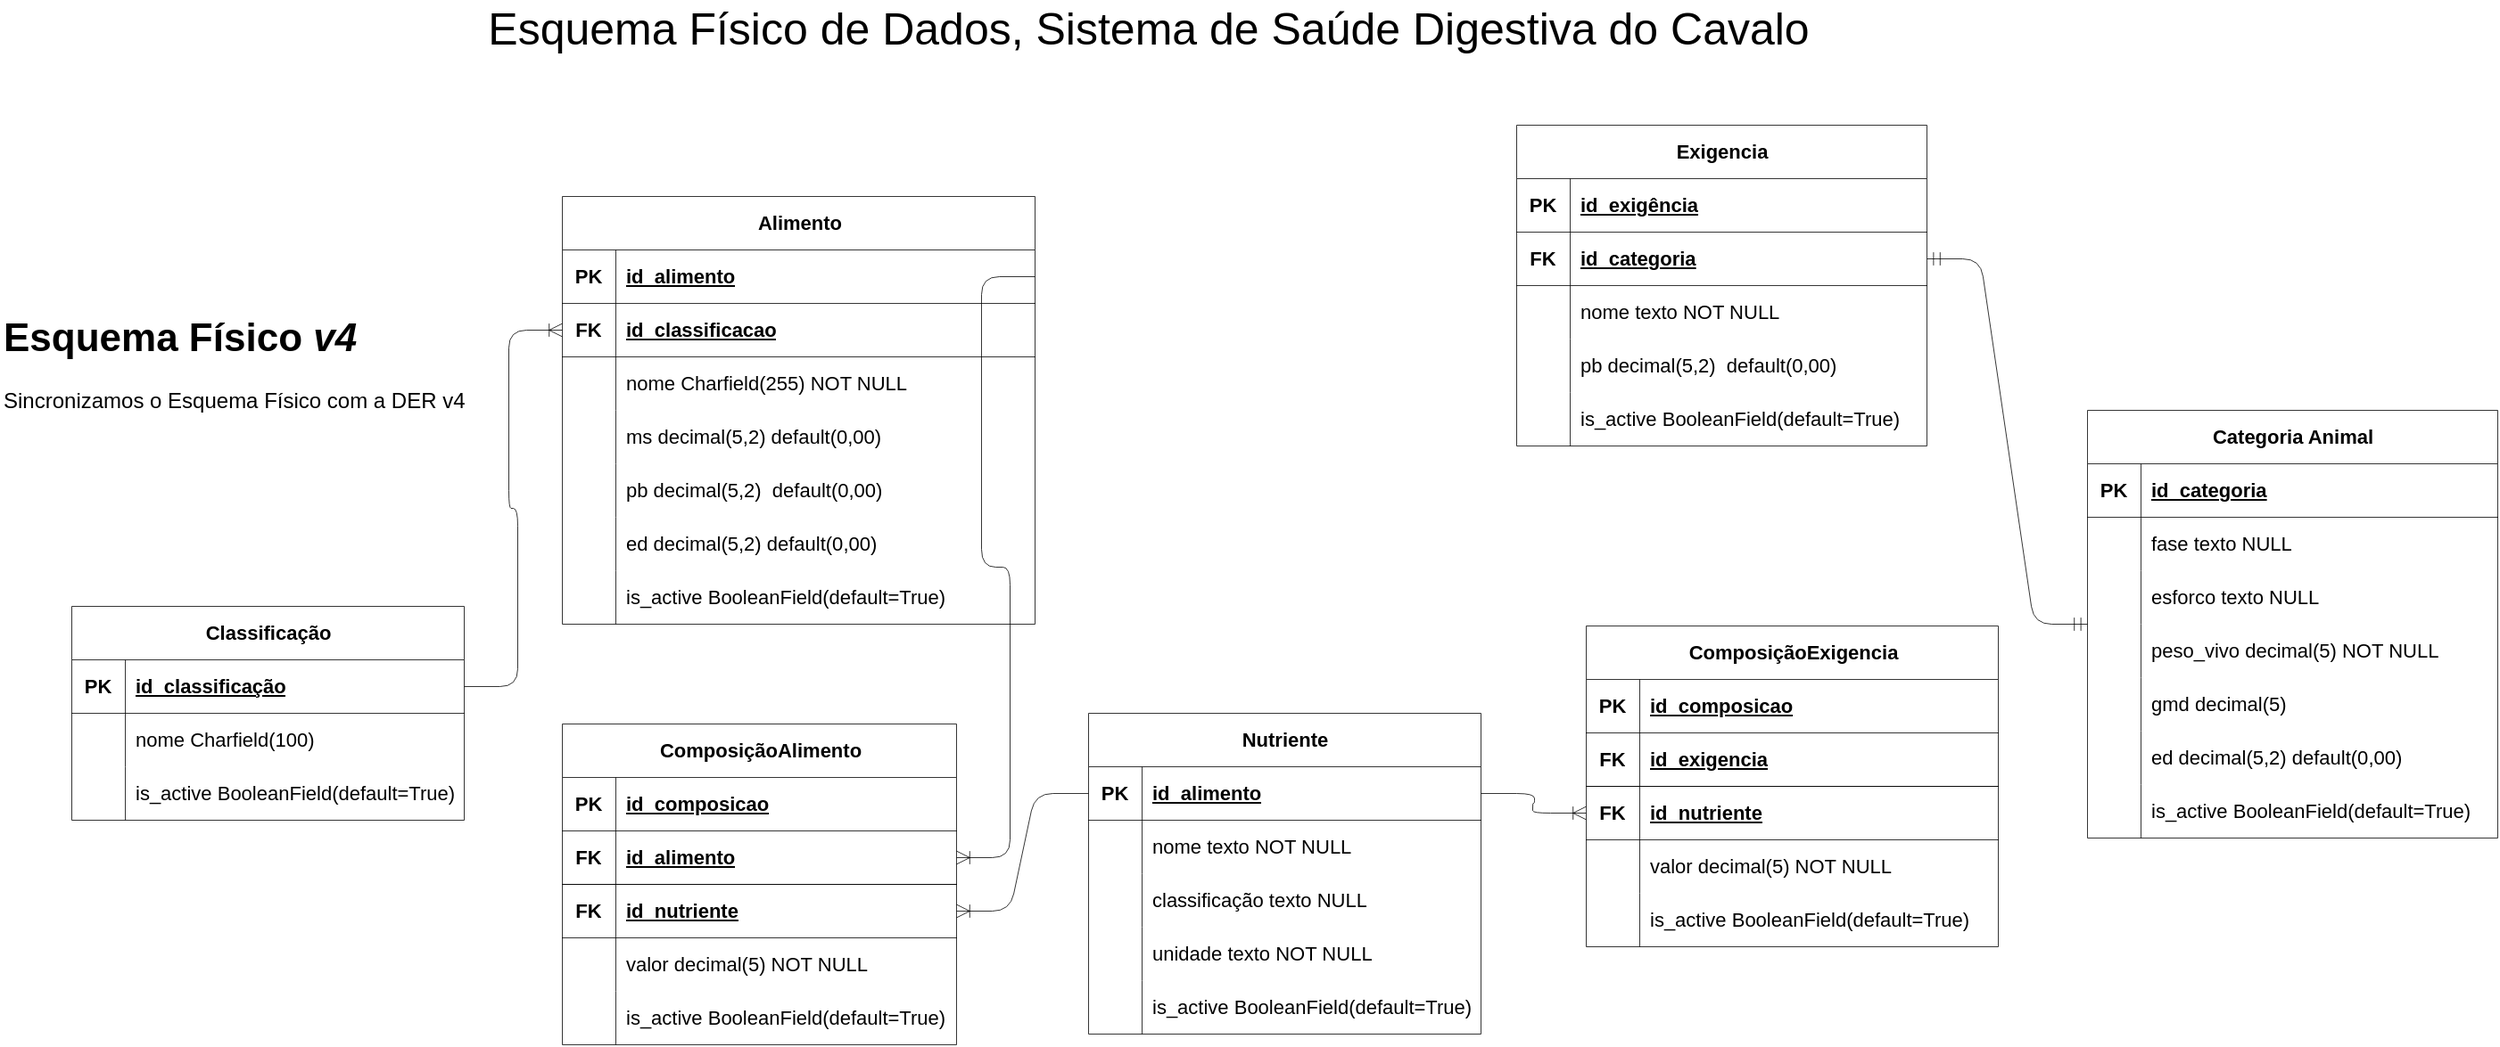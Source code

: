 <mxfile version="27.0.9">
  <diagram name="Página-1" id="KPvdHJg00RffXIqC1usl">
    <mxGraphModel dx="2305" dy="1111" grid="1" gridSize="10" guides="1" tooltips="1" connect="1" arrows="1" fold="1" page="1" pageScale="1" pageWidth="1600" pageHeight="900" math="0" shadow="0">
      <root>
        <mxCell id="0" />
        <mxCell id="1" parent="0" />
        <mxCell id="Vqt-NLhZ320p8eclBIPL-1" value="&lt;font style=&quot;font-size: 25px;&quot;&gt;Esquema Físico de Dados, Sistema de Saúde Digestiva do Cavalo&lt;/font&gt;" style="text;html=1;align=center;verticalAlign=middle;whiteSpace=wrap;rounded=0;fontFamily=Helvetica;fontSize=11;fontColor=default;labelBackgroundColor=default;" vertex="1" parent="1">
          <mxGeometry x="290" y="70" width="888" height="30" as="geometry" />
        </mxCell>
        <mxCell id="Vqt-NLhZ320p8eclBIPL-2" value="Classificação" style="shape=table;startSize=30;container=1;collapsible=1;childLayout=tableLayout;fixedRows=1;rowLines=0;fontStyle=1;align=center;resizeLast=1;html=1;strokeColor=default;strokeWidth=0.394;verticalAlign=middle;spacing=0.394;fontFamily=Helvetica;fontSize=11;fontColor=default;labelBackgroundColor=default;fillColor=default;" vertex="1" parent="1">
          <mxGeometry x="130" y="410" width="220" height="120" as="geometry" />
        </mxCell>
        <mxCell id="Vqt-NLhZ320p8eclBIPL-3" value="" style="shape=tableRow;horizontal=0;startSize=0;swimlaneHead=0;swimlaneBody=0;fillColor=none;collapsible=0;dropTarget=0;points=[[0,0.5],[1,0.5]];portConstraint=eastwest;top=0;left=0;right=0;bottom=1;strokeColor=default;strokeWidth=0.394;align=center;verticalAlign=middle;spacing=0.394;fontFamily=Helvetica;fontSize=11;fontColor=default;labelBackgroundColor=default;" vertex="1" parent="Vqt-NLhZ320p8eclBIPL-2">
          <mxGeometry y="30" width="220" height="30" as="geometry" />
        </mxCell>
        <mxCell id="Vqt-NLhZ320p8eclBIPL-4" value="PK" style="shape=partialRectangle;connectable=0;fillColor=none;top=0;left=0;bottom=0;right=0;fontStyle=1;overflow=hidden;whiteSpace=wrap;html=1;strokeColor=default;strokeWidth=0.394;align=center;verticalAlign=middle;spacing=0.394;fontFamily=Helvetica;fontSize=11;fontColor=default;labelBackgroundColor=default;" vertex="1" parent="Vqt-NLhZ320p8eclBIPL-3">
          <mxGeometry width="30" height="30" as="geometry">
            <mxRectangle width="30" height="30" as="alternateBounds" />
          </mxGeometry>
        </mxCell>
        <mxCell id="Vqt-NLhZ320p8eclBIPL-5" value="id_classificação" style="shape=partialRectangle;connectable=0;fillColor=none;top=0;left=0;bottom=0;right=0;align=left;spacingLeft=6;fontStyle=5;overflow=hidden;whiteSpace=wrap;html=1;strokeColor=default;strokeWidth=0.394;verticalAlign=middle;spacing=0.394;fontFamily=Helvetica;fontSize=11;fontColor=default;labelBackgroundColor=default;" vertex="1" parent="Vqt-NLhZ320p8eclBIPL-3">
          <mxGeometry x="30" width="190" height="30" as="geometry">
            <mxRectangle width="190" height="30" as="alternateBounds" />
          </mxGeometry>
        </mxCell>
        <mxCell id="Vqt-NLhZ320p8eclBIPL-6" value="" style="shape=tableRow;horizontal=0;startSize=0;swimlaneHead=0;swimlaneBody=0;fillColor=none;collapsible=0;dropTarget=0;points=[[0,0.5],[1,0.5]];portConstraint=eastwest;top=0;left=0;right=0;bottom=0;strokeColor=default;strokeWidth=0.394;align=center;verticalAlign=middle;spacing=0.394;fontFamily=Helvetica;fontSize=11;fontColor=default;labelBackgroundColor=default;" vertex="1" parent="Vqt-NLhZ320p8eclBIPL-2">
          <mxGeometry y="60" width="220" height="30" as="geometry" />
        </mxCell>
        <mxCell id="Vqt-NLhZ320p8eclBIPL-7" value="" style="shape=partialRectangle;connectable=0;fillColor=none;top=0;left=0;bottom=0;right=0;editable=1;overflow=hidden;whiteSpace=wrap;html=1;strokeColor=default;strokeWidth=0.394;align=center;verticalAlign=middle;spacing=0.394;fontFamily=Helvetica;fontSize=11;fontColor=default;labelBackgroundColor=default;" vertex="1" parent="Vqt-NLhZ320p8eclBIPL-6">
          <mxGeometry width="30" height="30" as="geometry">
            <mxRectangle width="30" height="30" as="alternateBounds" />
          </mxGeometry>
        </mxCell>
        <mxCell id="Vqt-NLhZ320p8eclBIPL-8" value="nome Charfield(100)" style="shape=partialRectangle;connectable=0;fillColor=none;top=0;left=0;bottom=0;right=0;align=left;spacingLeft=6;overflow=hidden;whiteSpace=wrap;html=1;strokeColor=default;strokeWidth=0.394;verticalAlign=middle;spacing=0.394;fontFamily=Helvetica;fontSize=11;fontColor=default;labelBackgroundColor=default;" vertex="1" parent="Vqt-NLhZ320p8eclBIPL-6">
          <mxGeometry x="30" width="190" height="30" as="geometry">
            <mxRectangle width="190" height="30" as="alternateBounds" />
          </mxGeometry>
        </mxCell>
        <mxCell id="Vqt-NLhZ320p8eclBIPL-9" value="" style="shape=tableRow;horizontal=0;startSize=0;swimlaneHead=0;swimlaneBody=0;fillColor=none;collapsible=0;dropTarget=0;points=[[0,0.5],[1,0.5]];portConstraint=eastwest;top=0;left=0;right=0;bottom=0;strokeColor=default;strokeWidth=0.394;align=center;verticalAlign=middle;spacing=0.394;fontFamily=Helvetica;fontSize=11;fontColor=default;labelBackgroundColor=default;" vertex="1" parent="Vqt-NLhZ320p8eclBIPL-2">
          <mxGeometry y="90" width="220" height="30" as="geometry" />
        </mxCell>
        <mxCell id="Vqt-NLhZ320p8eclBIPL-10" value="" style="shape=partialRectangle;connectable=0;fillColor=none;top=0;left=0;bottom=0;right=0;editable=1;overflow=hidden;whiteSpace=wrap;html=1;strokeColor=default;strokeWidth=0.394;align=center;verticalAlign=middle;spacing=0.394;fontFamily=Helvetica;fontSize=11;fontColor=default;labelBackgroundColor=default;" vertex="1" parent="Vqt-NLhZ320p8eclBIPL-9">
          <mxGeometry width="30" height="30" as="geometry">
            <mxRectangle width="30" height="30" as="alternateBounds" />
          </mxGeometry>
        </mxCell>
        <mxCell id="Vqt-NLhZ320p8eclBIPL-11" value="is_active BooleanField(default=True)" style="shape=partialRectangle;connectable=0;fillColor=none;top=0;left=0;bottom=0;right=0;align=left;spacingLeft=6;overflow=hidden;whiteSpace=wrap;html=1;strokeColor=default;strokeWidth=0.394;verticalAlign=middle;spacing=0.394;fontFamily=Helvetica;fontSize=11;fontColor=default;labelBackgroundColor=default;" vertex="1" parent="Vqt-NLhZ320p8eclBIPL-9">
          <mxGeometry x="30" width="190" height="30" as="geometry">
            <mxRectangle width="190" height="30" as="alternateBounds" />
          </mxGeometry>
        </mxCell>
        <mxCell id="Vqt-NLhZ320p8eclBIPL-12" style="edgeStyle=entityRelationEdgeStyle;shape=connector;curved=0;rounded=1;orthogonalLoop=1;jettySize=auto;html=1;shadow=0;strokeColor=default;strokeWidth=0.394;align=center;verticalAlign=middle;fontFamily=Helvetica;fontSize=12;fontColor=default;labelBackgroundColor=default;endArrow=ERmandOne;flowAnimation=0;startFill=0;startArrow=ERmandOne;endFill=0;" edge="1" parent="1" source="Vqt-NLhZ320p8eclBIPL-13" target="Vqt-NLhZ320p8eclBIPL-55">
          <mxGeometry relative="1" as="geometry" />
        </mxCell>
        <mxCell id="Vqt-NLhZ320p8eclBIPL-13" value="Categoria Animal" style="shape=table;startSize=30;container=1;collapsible=1;childLayout=tableLayout;fixedRows=1;rowLines=0;fontStyle=1;align=center;resizeLast=1;html=1;strokeColor=default;strokeWidth=0.394;verticalAlign=middle;spacing=0.394;fontFamily=Helvetica;fontSize=11;fontColor=default;labelBackgroundColor=default;fillColor=default;" vertex="1" parent="1">
          <mxGeometry x="1260" y="300" width="230" height="240" as="geometry" />
        </mxCell>
        <mxCell id="Vqt-NLhZ320p8eclBIPL-14" value="" style="shape=tableRow;horizontal=0;startSize=0;swimlaneHead=0;swimlaneBody=0;fillColor=none;collapsible=0;dropTarget=0;points=[[0,0.5],[1,0.5]];portConstraint=eastwest;top=0;left=0;right=0;bottom=1;strokeColor=default;strokeWidth=0.394;align=center;verticalAlign=middle;spacing=0.394;fontFamily=Helvetica;fontSize=11;fontColor=default;labelBackgroundColor=default;" vertex="1" parent="Vqt-NLhZ320p8eclBIPL-13">
          <mxGeometry y="30" width="230" height="30" as="geometry" />
        </mxCell>
        <mxCell id="Vqt-NLhZ320p8eclBIPL-15" value="PK" style="shape=partialRectangle;connectable=0;fillColor=none;top=0;left=0;bottom=0;right=0;fontStyle=1;overflow=hidden;whiteSpace=wrap;html=1;strokeColor=default;strokeWidth=0.394;align=center;verticalAlign=middle;spacing=0.394;fontFamily=Helvetica;fontSize=11;fontColor=default;labelBackgroundColor=default;" vertex="1" parent="Vqt-NLhZ320p8eclBIPL-14">
          <mxGeometry width="30" height="30" as="geometry">
            <mxRectangle width="30" height="30" as="alternateBounds" />
          </mxGeometry>
        </mxCell>
        <mxCell id="Vqt-NLhZ320p8eclBIPL-16" value="id_categoria" style="shape=partialRectangle;connectable=0;fillColor=none;top=0;left=0;bottom=0;right=0;align=left;spacingLeft=6;fontStyle=5;overflow=hidden;whiteSpace=wrap;html=1;strokeColor=default;strokeWidth=0.394;verticalAlign=middle;spacing=0.394;fontFamily=Helvetica;fontSize=11;fontColor=default;labelBackgroundColor=default;" vertex="1" parent="Vqt-NLhZ320p8eclBIPL-14">
          <mxGeometry x="30" width="200" height="30" as="geometry">
            <mxRectangle width="200" height="30" as="alternateBounds" />
          </mxGeometry>
        </mxCell>
        <mxCell id="Vqt-NLhZ320p8eclBIPL-17" value="" style="shape=tableRow;horizontal=0;startSize=0;swimlaneHead=0;swimlaneBody=0;fillColor=none;collapsible=0;dropTarget=0;points=[[0,0.5],[1,0.5]];portConstraint=eastwest;top=0;left=0;right=0;bottom=0;strokeColor=default;strokeWidth=0.394;align=center;verticalAlign=middle;spacing=0.394;fontFamily=Helvetica;fontSize=11;fontColor=default;labelBackgroundColor=default;" vertex="1" parent="Vqt-NLhZ320p8eclBIPL-13">
          <mxGeometry y="60" width="230" height="30" as="geometry" />
        </mxCell>
        <mxCell id="Vqt-NLhZ320p8eclBIPL-18" value="" style="shape=partialRectangle;connectable=0;fillColor=none;top=0;left=0;bottom=0;right=0;editable=1;overflow=hidden;whiteSpace=wrap;html=1;strokeColor=default;strokeWidth=0.394;align=center;verticalAlign=middle;spacing=0.394;fontFamily=Helvetica;fontSize=11;fontColor=default;labelBackgroundColor=default;" vertex="1" parent="Vqt-NLhZ320p8eclBIPL-17">
          <mxGeometry width="30" height="30" as="geometry">
            <mxRectangle width="30" height="30" as="alternateBounds" />
          </mxGeometry>
        </mxCell>
        <mxCell id="Vqt-NLhZ320p8eclBIPL-19" value="fase texto NULL" style="shape=partialRectangle;connectable=0;fillColor=none;top=0;left=0;bottom=0;right=0;align=left;spacingLeft=6;overflow=hidden;whiteSpace=wrap;html=1;strokeColor=default;strokeWidth=0.394;verticalAlign=middle;spacing=0.394;fontFamily=Helvetica;fontSize=11;fontColor=default;labelBackgroundColor=default;" vertex="1" parent="Vqt-NLhZ320p8eclBIPL-17">
          <mxGeometry x="30" width="200" height="30" as="geometry">
            <mxRectangle width="200" height="30" as="alternateBounds" />
          </mxGeometry>
        </mxCell>
        <mxCell id="Vqt-NLhZ320p8eclBIPL-20" value="" style="shape=tableRow;horizontal=0;startSize=0;swimlaneHead=0;swimlaneBody=0;fillColor=none;collapsible=0;dropTarget=0;points=[[0,0.5],[1,0.5]];portConstraint=eastwest;top=0;left=0;right=0;bottom=0;strokeColor=default;strokeWidth=0.394;align=center;verticalAlign=middle;spacing=0.394;fontFamily=Helvetica;fontSize=11;fontColor=default;labelBackgroundColor=default;" vertex="1" parent="Vqt-NLhZ320p8eclBIPL-13">
          <mxGeometry y="90" width="230" height="30" as="geometry" />
        </mxCell>
        <mxCell id="Vqt-NLhZ320p8eclBIPL-21" value="" style="shape=partialRectangle;connectable=0;fillColor=none;top=0;left=0;bottom=0;right=0;editable=1;overflow=hidden;whiteSpace=wrap;html=1;strokeColor=default;strokeWidth=0.394;align=center;verticalAlign=middle;spacing=0.394;fontFamily=Helvetica;fontSize=11;fontColor=default;labelBackgroundColor=default;" vertex="1" parent="Vqt-NLhZ320p8eclBIPL-20">
          <mxGeometry width="30" height="30" as="geometry">
            <mxRectangle width="30" height="30" as="alternateBounds" />
          </mxGeometry>
        </mxCell>
        <mxCell id="Vqt-NLhZ320p8eclBIPL-22" value="esforco texto NULL&lt;span style=&quot;white-space: pre;&quot;&gt;&#x9;&lt;/span&gt;" style="shape=partialRectangle;connectable=0;fillColor=none;top=0;left=0;bottom=0;right=0;align=left;spacingLeft=6;overflow=hidden;whiteSpace=wrap;html=1;strokeColor=default;strokeWidth=0.394;verticalAlign=middle;spacing=0.394;fontFamily=Helvetica;fontSize=11;fontColor=default;labelBackgroundColor=default;" vertex="1" parent="Vqt-NLhZ320p8eclBIPL-20">
          <mxGeometry x="30" width="200" height="30" as="geometry">
            <mxRectangle width="200" height="30" as="alternateBounds" />
          </mxGeometry>
        </mxCell>
        <mxCell id="Vqt-NLhZ320p8eclBIPL-23" value="" style="shape=tableRow;horizontal=0;startSize=0;swimlaneHead=0;swimlaneBody=0;fillColor=none;collapsible=0;dropTarget=0;points=[[0,0.5],[1,0.5]];portConstraint=eastwest;top=0;left=0;right=0;bottom=0;strokeColor=default;strokeWidth=0.394;align=center;verticalAlign=middle;spacing=0.394;fontFamily=Helvetica;fontSize=11;fontColor=default;labelBackgroundColor=default;" vertex="1" parent="Vqt-NLhZ320p8eclBIPL-13">
          <mxGeometry y="120" width="230" height="30" as="geometry" />
        </mxCell>
        <mxCell id="Vqt-NLhZ320p8eclBIPL-24" value="" style="shape=partialRectangle;connectable=0;fillColor=none;top=0;left=0;bottom=0;right=0;editable=1;overflow=hidden;whiteSpace=wrap;html=1;strokeColor=default;strokeWidth=0.394;align=center;verticalAlign=middle;spacing=0.394;fontFamily=Helvetica;fontSize=11;fontColor=default;labelBackgroundColor=default;" vertex="1" parent="Vqt-NLhZ320p8eclBIPL-23">
          <mxGeometry width="30" height="30" as="geometry">
            <mxRectangle width="30" height="30" as="alternateBounds" />
          </mxGeometry>
        </mxCell>
        <mxCell id="Vqt-NLhZ320p8eclBIPL-25" value="peso_vivo decimal(5) NOT NULL" style="shape=partialRectangle;connectable=0;fillColor=none;top=0;left=0;bottom=0;right=0;align=left;spacingLeft=6;overflow=hidden;whiteSpace=wrap;html=1;strokeColor=default;strokeWidth=0.394;verticalAlign=middle;spacing=0.394;fontFamily=Helvetica;fontSize=11;fontColor=default;labelBackgroundColor=default;" vertex="1" parent="Vqt-NLhZ320p8eclBIPL-23">
          <mxGeometry x="30" width="200" height="30" as="geometry">
            <mxRectangle width="200" height="30" as="alternateBounds" />
          </mxGeometry>
        </mxCell>
        <mxCell id="Vqt-NLhZ320p8eclBIPL-26" value="" style="shape=tableRow;horizontal=0;startSize=0;swimlaneHead=0;swimlaneBody=0;fillColor=none;collapsible=0;dropTarget=0;points=[[0,0.5],[1,0.5]];portConstraint=eastwest;top=0;left=0;right=0;bottom=0;strokeColor=default;strokeWidth=0.394;align=center;verticalAlign=middle;spacing=0.394;fontFamily=Helvetica;fontSize=11;fontColor=default;labelBackgroundColor=default;" vertex="1" parent="Vqt-NLhZ320p8eclBIPL-13">
          <mxGeometry y="150" width="230" height="30" as="geometry" />
        </mxCell>
        <mxCell id="Vqt-NLhZ320p8eclBIPL-27" value="" style="shape=partialRectangle;connectable=0;fillColor=none;top=0;left=0;bottom=0;right=0;editable=1;overflow=hidden;whiteSpace=wrap;html=1;strokeColor=default;strokeWidth=0.394;align=center;verticalAlign=middle;spacing=0.394;fontFamily=Helvetica;fontSize=11;fontColor=default;labelBackgroundColor=default;" vertex="1" parent="Vqt-NLhZ320p8eclBIPL-26">
          <mxGeometry width="30" height="30" as="geometry">
            <mxRectangle width="30" height="30" as="alternateBounds" />
          </mxGeometry>
        </mxCell>
        <mxCell id="Vqt-NLhZ320p8eclBIPL-28" value="gmd decimal(5)" style="shape=partialRectangle;connectable=0;fillColor=none;top=0;left=0;bottom=0;right=0;align=left;spacingLeft=6;overflow=hidden;whiteSpace=wrap;html=1;strokeColor=default;strokeWidth=0.394;verticalAlign=middle;spacing=0.394;fontFamily=Helvetica;fontSize=11;fontColor=default;labelBackgroundColor=default;" vertex="1" parent="Vqt-NLhZ320p8eclBIPL-26">
          <mxGeometry x="30" width="200" height="30" as="geometry">
            <mxRectangle width="200" height="30" as="alternateBounds" />
          </mxGeometry>
        </mxCell>
        <mxCell id="Vqt-NLhZ320p8eclBIPL-29" value="" style="shape=tableRow;horizontal=0;startSize=0;swimlaneHead=0;swimlaneBody=0;fillColor=none;collapsible=0;dropTarget=0;points=[[0,0.5],[1,0.5]];portConstraint=eastwest;top=0;left=0;right=0;bottom=0;strokeColor=default;strokeWidth=0.394;align=center;verticalAlign=middle;spacing=0.394;fontFamily=Helvetica;fontSize=11;fontColor=default;labelBackgroundColor=default;" vertex="1" parent="Vqt-NLhZ320p8eclBIPL-13">
          <mxGeometry y="180" width="230" height="30" as="geometry" />
        </mxCell>
        <mxCell id="Vqt-NLhZ320p8eclBIPL-30" value="" style="shape=partialRectangle;connectable=0;fillColor=none;top=0;left=0;bottom=0;right=0;editable=1;overflow=hidden;whiteSpace=wrap;html=1;strokeColor=default;strokeWidth=0.394;align=center;verticalAlign=middle;spacing=0.394;fontFamily=Helvetica;fontSize=11;fontColor=default;labelBackgroundColor=default;" vertex="1" parent="Vqt-NLhZ320p8eclBIPL-29">
          <mxGeometry width="30" height="30" as="geometry">
            <mxRectangle width="30" height="30" as="alternateBounds" />
          </mxGeometry>
        </mxCell>
        <mxCell id="Vqt-NLhZ320p8eclBIPL-31" value="ed decimal(5,2) default(0&lt;span style=&quot;color: light-dark(rgb(0, 0, 0), rgb(255, 255, 255));&quot;&gt;,00)&lt;/span&gt;" style="shape=partialRectangle;connectable=0;fillColor=none;top=0;left=0;bottom=0;right=0;align=left;spacingLeft=6;overflow=hidden;whiteSpace=wrap;html=1;strokeColor=default;strokeWidth=0.394;verticalAlign=middle;spacing=0.394;fontFamily=Helvetica;fontSize=11;fontColor=default;labelBackgroundColor=default;" vertex="1" parent="Vqt-NLhZ320p8eclBIPL-29">
          <mxGeometry x="30" width="200" height="30" as="geometry">
            <mxRectangle width="200" height="30" as="alternateBounds" />
          </mxGeometry>
        </mxCell>
        <mxCell id="Vqt-NLhZ320p8eclBIPL-32" value="" style="shape=tableRow;horizontal=0;startSize=0;swimlaneHead=0;swimlaneBody=0;fillColor=none;collapsible=0;dropTarget=0;points=[[0,0.5],[1,0.5]];portConstraint=eastwest;top=0;left=0;right=0;bottom=0;strokeColor=default;strokeWidth=0.394;align=center;verticalAlign=middle;spacing=0.394;fontFamily=Helvetica;fontSize=11;fontColor=default;labelBackgroundColor=default;" vertex="1" parent="Vqt-NLhZ320p8eclBIPL-13">
          <mxGeometry y="210" width="230" height="30" as="geometry" />
        </mxCell>
        <mxCell id="Vqt-NLhZ320p8eclBIPL-33" value="" style="shape=partialRectangle;connectable=0;fillColor=none;top=0;left=0;bottom=0;right=0;editable=1;overflow=hidden;whiteSpace=wrap;html=1;strokeColor=default;strokeWidth=0.394;align=center;verticalAlign=middle;spacing=0.394;fontFamily=Helvetica;fontSize=11;fontColor=default;labelBackgroundColor=default;" vertex="1" parent="Vqt-NLhZ320p8eclBIPL-32">
          <mxGeometry width="30" height="30" as="geometry">
            <mxRectangle width="30" height="30" as="alternateBounds" />
          </mxGeometry>
        </mxCell>
        <mxCell id="Vqt-NLhZ320p8eclBIPL-34" value="is_active BooleanField(default=True)" style="shape=partialRectangle;connectable=0;fillColor=none;top=0;left=0;bottom=0;right=0;align=left;spacingLeft=6;overflow=hidden;whiteSpace=wrap;html=1;strokeColor=default;strokeWidth=0.394;verticalAlign=middle;spacing=0.394;fontFamily=Helvetica;fontSize=11;fontColor=default;labelBackgroundColor=default;" vertex="1" parent="Vqt-NLhZ320p8eclBIPL-32">
          <mxGeometry x="30" width="200" height="30" as="geometry">
            <mxRectangle width="200" height="30" as="alternateBounds" />
          </mxGeometry>
        </mxCell>
        <mxCell id="Vqt-NLhZ320p8eclBIPL-35" value="ComposiçãoExigencia" style="shape=table;startSize=30;container=1;collapsible=1;childLayout=tableLayout;fixedRows=1;rowLines=0;fontStyle=1;align=center;resizeLast=1;html=1;strokeColor=default;strokeWidth=0.394;verticalAlign=middle;spacing=0.394;fontFamily=Helvetica;fontSize=11;fontColor=default;labelBackgroundColor=default;fillColor=default;" vertex="1" parent="1">
          <mxGeometry x="979" y="421" width="231" height="180" as="geometry" />
        </mxCell>
        <mxCell id="Vqt-NLhZ320p8eclBIPL-36" value="" style="shape=tableRow;horizontal=0;startSize=0;swimlaneHead=0;swimlaneBody=0;fillColor=none;collapsible=0;dropTarget=0;points=[[0,0.5],[1,0.5]];portConstraint=eastwest;top=0;left=0;right=0;bottom=1;strokeColor=default;strokeWidth=0.394;align=center;verticalAlign=middle;spacing=0.394;fontFamily=Helvetica;fontSize=11;fontColor=default;labelBackgroundColor=default;" vertex="1" parent="Vqt-NLhZ320p8eclBIPL-35">
          <mxGeometry y="30" width="231" height="30" as="geometry" />
        </mxCell>
        <mxCell id="Vqt-NLhZ320p8eclBIPL-37" value="&lt;b&gt;PK&lt;/b&gt;" style="shape=partialRectangle;connectable=0;fillColor=none;top=0;left=0;bottom=0;right=0;editable=1;overflow=hidden;whiteSpace=wrap;html=1;strokeColor=default;strokeWidth=0.394;align=center;verticalAlign=middle;spacing=0.394;fontFamily=Helvetica;fontSize=11;fontColor=default;labelBackgroundColor=default;" vertex="1" parent="Vqt-NLhZ320p8eclBIPL-36">
          <mxGeometry width="30" height="30" as="geometry">
            <mxRectangle width="30" height="30" as="alternateBounds" />
          </mxGeometry>
        </mxCell>
        <mxCell id="Vqt-NLhZ320p8eclBIPL-38" value="&lt;u&gt;&lt;b&gt;id_composicao&lt;/b&gt;&lt;/u&gt;" style="shape=partialRectangle;connectable=0;fillColor=none;top=0;left=0;bottom=0;right=0;align=left;spacingLeft=6;overflow=hidden;whiteSpace=wrap;html=1;strokeColor=default;strokeWidth=0.394;verticalAlign=middle;spacing=0.394;fontFamily=Helvetica;fontSize=11;fontColor=default;labelBackgroundColor=default;" vertex="1" parent="Vqt-NLhZ320p8eclBIPL-36">
          <mxGeometry x="30" width="201" height="30" as="geometry">
            <mxRectangle width="201" height="30" as="alternateBounds" />
          </mxGeometry>
        </mxCell>
        <mxCell id="Vqt-NLhZ320p8eclBIPL-39" value="" style="shape=tableRow;horizontal=0;startSize=0;swimlaneHead=0;swimlaneBody=0;fillColor=none;collapsible=0;dropTarget=0;points=[[0,0.5],[1,0.5]];portConstraint=eastwest;top=0;left=0;right=0;bottom=1;strokeColor=default;strokeWidth=0.394;align=center;verticalAlign=middle;spacing=0.394;fontFamily=Helvetica;fontSize=11;fontColor=default;labelBackgroundColor=default;" vertex="1" parent="Vqt-NLhZ320p8eclBIPL-35">
          <mxGeometry y="60" width="231" height="30" as="geometry" />
        </mxCell>
        <mxCell id="Vqt-NLhZ320p8eclBIPL-40" value="&lt;b&gt;FK&lt;/b&gt;" style="shape=partialRectangle;connectable=0;fillColor=none;top=0;left=0;bottom=0;right=0;editable=1;overflow=hidden;whiteSpace=wrap;html=1;strokeColor=default;strokeWidth=0.394;align=center;verticalAlign=middle;spacing=0.394;fontFamily=Helvetica;fontSize=11;fontColor=default;labelBackgroundColor=default;" vertex="1" parent="Vqt-NLhZ320p8eclBIPL-39">
          <mxGeometry width="30" height="30" as="geometry">
            <mxRectangle width="30" height="30" as="alternateBounds" />
          </mxGeometry>
        </mxCell>
        <mxCell id="Vqt-NLhZ320p8eclBIPL-41" value="&lt;u&gt;&lt;b&gt;id_exigencia&lt;/b&gt;&lt;/u&gt;" style="shape=partialRectangle;connectable=0;fillColor=none;top=0;left=0;bottom=0;right=0;align=left;spacingLeft=6;overflow=hidden;whiteSpace=wrap;html=1;strokeColor=default;strokeWidth=0.394;verticalAlign=middle;spacing=0.394;fontFamily=Helvetica;fontSize=11;fontColor=default;labelBackgroundColor=default;" vertex="1" parent="Vqt-NLhZ320p8eclBIPL-39">
          <mxGeometry x="30" width="201" height="30" as="geometry">
            <mxRectangle width="201" height="30" as="alternateBounds" />
          </mxGeometry>
        </mxCell>
        <mxCell id="Vqt-NLhZ320p8eclBIPL-42" value="" style="shape=tableRow;horizontal=0;startSize=0;swimlaneHead=0;swimlaneBody=0;fillColor=none;collapsible=0;dropTarget=0;points=[[0,0.5],[1,0.5]];portConstraint=eastwest;top=1;left=0;right=0;bottom=1;strokeColor=default;strokeWidth=0.394;align=center;verticalAlign=middle;spacing=0.394;fontFamily=Helvetica;fontSize=11;fontColor=default;labelBackgroundColor=default;" vertex="1" parent="Vqt-NLhZ320p8eclBIPL-35">
          <mxGeometry y="90" width="231" height="30" as="geometry" />
        </mxCell>
        <mxCell id="Vqt-NLhZ320p8eclBIPL-43" value="&lt;b&gt;FK&lt;/b&gt;" style="shape=partialRectangle;connectable=0;fillColor=none;top=0;left=0;bottom=0;right=0;editable=1;overflow=hidden;whiteSpace=wrap;html=1;strokeColor=default;strokeWidth=0.394;align=center;verticalAlign=middle;spacing=0.394;fontFamily=Helvetica;fontSize=11;fontColor=default;labelBackgroundColor=default;" vertex="1" parent="Vqt-NLhZ320p8eclBIPL-42">
          <mxGeometry width="30" height="30" as="geometry">
            <mxRectangle width="30" height="30" as="alternateBounds" />
          </mxGeometry>
        </mxCell>
        <mxCell id="Vqt-NLhZ320p8eclBIPL-44" value="&lt;u&gt;&lt;b&gt;id_nutriente&lt;/b&gt;&lt;/u&gt;" style="shape=partialRectangle;connectable=0;fillColor=none;top=0;left=0;bottom=0;right=0;align=left;spacingLeft=6;overflow=hidden;whiteSpace=wrap;html=1;strokeColor=default;strokeWidth=0.394;verticalAlign=middle;spacing=0.394;fontFamily=Helvetica;fontSize=11;fontColor=default;labelBackgroundColor=default;" vertex="1" parent="Vqt-NLhZ320p8eclBIPL-42">
          <mxGeometry x="30" width="201" height="30" as="geometry">
            <mxRectangle width="201" height="30" as="alternateBounds" />
          </mxGeometry>
        </mxCell>
        <mxCell id="Vqt-NLhZ320p8eclBIPL-45" value="" style="shape=tableRow;horizontal=0;startSize=0;swimlaneHead=0;swimlaneBody=0;fillColor=none;collapsible=0;dropTarget=0;points=[[0,0.5],[1,0.5]];portConstraint=eastwest;top=0;left=0;right=0;bottom=0;strokeColor=default;strokeWidth=0.394;align=center;verticalAlign=middle;spacing=0.394;fontFamily=Helvetica;fontSize=11;fontColor=default;labelBackgroundColor=default;" vertex="1" parent="Vqt-NLhZ320p8eclBIPL-35">
          <mxGeometry y="120" width="231" height="30" as="geometry" />
        </mxCell>
        <mxCell id="Vqt-NLhZ320p8eclBIPL-46" value="" style="shape=partialRectangle;connectable=0;fillColor=none;top=0;left=0;bottom=0;right=0;editable=1;overflow=hidden;whiteSpace=wrap;html=1;strokeColor=default;strokeWidth=0.394;align=center;verticalAlign=middle;spacing=0.394;fontFamily=Helvetica;fontSize=11;fontColor=default;labelBackgroundColor=default;" vertex="1" parent="Vqt-NLhZ320p8eclBIPL-45">
          <mxGeometry width="30" height="30" as="geometry">
            <mxRectangle width="30" height="30" as="alternateBounds" />
          </mxGeometry>
        </mxCell>
        <mxCell id="Vqt-NLhZ320p8eclBIPL-47" value="valor decimal(5) NOT NULL" style="shape=partialRectangle;connectable=0;fillColor=none;top=0;left=0;bottom=0;right=0;align=left;spacingLeft=6;overflow=hidden;whiteSpace=wrap;html=1;strokeColor=default;strokeWidth=0.394;verticalAlign=middle;spacing=0.394;fontFamily=Helvetica;fontSize=11;fontColor=default;labelBackgroundColor=default;" vertex="1" parent="Vqt-NLhZ320p8eclBIPL-45">
          <mxGeometry x="30" width="201" height="30" as="geometry">
            <mxRectangle width="201" height="30" as="alternateBounds" />
          </mxGeometry>
        </mxCell>
        <mxCell id="Vqt-NLhZ320p8eclBIPL-48" value="" style="shape=tableRow;horizontal=0;startSize=0;swimlaneHead=0;swimlaneBody=0;fillColor=none;collapsible=0;dropTarget=0;points=[[0,0.5],[1,0.5]];portConstraint=eastwest;top=0;left=0;right=0;bottom=0;strokeColor=default;strokeWidth=0.394;align=center;verticalAlign=middle;spacing=0.394;fontFamily=Helvetica;fontSize=11;fontColor=default;labelBackgroundColor=default;" vertex="1" parent="Vqt-NLhZ320p8eclBIPL-35">
          <mxGeometry y="150" width="231" height="30" as="geometry" />
        </mxCell>
        <mxCell id="Vqt-NLhZ320p8eclBIPL-49" value="" style="shape=partialRectangle;connectable=0;fillColor=none;top=0;left=0;bottom=0;right=0;editable=1;overflow=hidden;whiteSpace=wrap;html=1;strokeColor=default;strokeWidth=0.394;align=center;verticalAlign=middle;spacing=0.394;fontFamily=Helvetica;fontSize=11;fontColor=default;labelBackgroundColor=default;" vertex="1" parent="Vqt-NLhZ320p8eclBIPL-48">
          <mxGeometry width="30" height="30" as="geometry">
            <mxRectangle width="30" height="30" as="alternateBounds" />
          </mxGeometry>
        </mxCell>
        <mxCell id="Vqt-NLhZ320p8eclBIPL-50" value="is_active BooleanField(default=True)" style="shape=partialRectangle;connectable=0;fillColor=none;top=0;left=0;bottom=0;right=0;align=left;spacingLeft=6;overflow=hidden;whiteSpace=wrap;html=1;strokeColor=default;strokeWidth=0.394;verticalAlign=middle;spacing=0.394;fontFamily=Helvetica;fontSize=11;fontColor=default;labelBackgroundColor=default;" vertex="1" parent="Vqt-NLhZ320p8eclBIPL-48">
          <mxGeometry x="30" width="201" height="30" as="geometry">
            <mxRectangle width="201" height="30" as="alternateBounds" />
          </mxGeometry>
        </mxCell>
        <mxCell id="Vqt-NLhZ320p8eclBIPL-51" value="Exigencia" style="shape=table;startSize=30;container=1;collapsible=1;childLayout=tableLayout;fixedRows=1;rowLines=0;fontStyle=1;align=center;resizeLast=1;html=1;strokeColor=default;strokeWidth=0.394;verticalAlign=middle;spacing=0.394;fontFamily=Helvetica;fontSize=11;fontColor=default;labelBackgroundColor=default;fillColor=default;" vertex="1" parent="1">
          <mxGeometry x="940" y="140" width="230" height="180" as="geometry" />
        </mxCell>
        <mxCell id="Vqt-NLhZ320p8eclBIPL-52" value="" style="shape=tableRow;horizontal=0;startSize=0;swimlaneHead=0;swimlaneBody=0;fillColor=none;collapsible=0;dropTarget=0;points=[[0,0.5],[1,0.5]];portConstraint=eastwest;top=0;left=0;right=0;bottom=1;strokeColor=default;strokeWidth=0.394;align=center;verticalAlign=middle;spacing=0.394;fontFamily=Helvetica;fontSize=11;fontColor=default;labelBackgroundColor=default;" vertex="1" parent="Vqt-NLhZ320p8eclBIPL-51">
          <mxGeometry y="30" width="230" height="30" as="geometry" />
        </mxCell>
        <mxCell id="Vqt-NLhZ320p8eclBIPL-53" value="PK" style="shape=partialRectangle;connectable=0;fillColor=none;top=0;left=0;bottom=0;right=0;fontStyle=1;overflow=hidden;whiteSpace=wrap;html=1;strokeColor=default;strokeWidth=0.394;align=center;verticalAlign=middle;spacing=0.394;fontFamily=Helvetica;fontSize=11;fontColor=default;labelBackgroundColor=default;" vertex="1" parent="Vqt-NLhZ320p8eclBIPL-52">
          <mxGeometry width="30" height="30" as="geometry">
            <mxRectangle width="30" height="30" as="alternateBounds" />
          </mxGeometry>
        </mxCell>
        <mxCell id="Vqt-NLhZ320p8eclBIPL-54" value="id_exigência" style="shape=partialRectangle;connectable=0;fillColor=none;top=0;left=0;bottom=0;right=0;align=left;spacingLeft=6;fontStyle=5;overflow=hidden;whiteSpace=wrap;html=1;strokeColor=default;strokeWidth=0.394;verticalAlign=middle;spacing=0.394;fontFamily=Helvetica;fontSize=11;fontColor=default;labelBackgroundColor=default;" vertex="1" parent="Vqt-NLhZ320p8eclBIPL-52">
          <mxGeometry x="30" width="200" height="30" as="geometry">
            <mxRectangle width="200" height="30" as="alternateBounds" />
          </mxGeometry>
        </mxCell>
        <mxCell id="Vqt-NLhZ320p8eclBIPL-55" value="" style="shape=tableRow;horizontal=0;startSize=0;swimlaneHead=0;swimlaneBody=0;fillColor=none;collapsible=0;dropTarget=0;points=[[0,0.5],[1,0.5]];portConstraint=eastwest;top=0;left=0;right=0;bottom=1;strokeColor=default;strokeWidth=0.394;align=center;verticalAlign=middle;spacing=0.394;fontFamily=Helvetica;fontSize=11;fontColor=default;labelBackgroundColor=default;" vertex="1" parent="Vqt-NLhZ320p8eclBIPL-51">
          <mxGeometry y="60" width="230" height="30" as="geometry" />
        </mxCell>
        <mxCell id="Vqt-NLhZ320p8eclBIPL-56" value="&lt;b&gt;FK&lt;/b&gt;" style="shape=partialRectangle;connectable=0;fillColor=none;top=0;left=0;bottom=0;right=0;editable=1;overflow=hidden;whiteSpace=wrap;html=1;strokeColor=default;strokeWidth=0.394;align=center;verticalAlign=middle;spacing=0.394;fontFamily=Helvetica;fontSize=11;fontColor=default;labelBackgroundColor=default;" vertex="1" parent="Vqt-NLhZ320p8eclBIPL-55">
          <mxGeometry width="30" height="30" as="geometry">
            <mxRectangle width="30" height="30" as="alternateBounds" />
          </mxGeometry>
        </mxCell>
        <mxCell id="Vqt-NLhZ320p8eclBIPL-57" value="&lt;b&gt;&lt;u&gt;id_categoria&lt;/u&gt;&lt;/b&gt;" style="shape=partialRectangle;connectable=0;fillColor=none;top=0;left=0;bottom=0;right=0;align=left;spacingLeft=6;overflow=hidden;whiteSpace=wrap;html=1;strokeColor=default;strokeWidth=0.394;verticalAlign=middle;spacing=0.394;fontFamily=Helvetica;fontSize=11;fontColor=default;labelBackgroundColor=default;" vertex="1" parent="Vqt-NLhZ320p8eclBIPL-55">
          <mxGeometry x="30" width="200" height="30" as="geometry">
            <mxRectangle width="200" height="30" as="alternateBounds" />
          </mxGeometry>
        </mxCell>
        <mxCell id="Vqt-NLhZ320p8eclBIPL-58" value="" style="shape=tableRow;horizontal=0;startSize=0;swimlaneHead=0;swimlaneBody=0;fillColor=none;collapsible=0;dropTarget=0;points=[[0,0.5],[1,0.5]];portConstraint=eastwest;top=0;left=0;right=0;bottom=0;strokeColor=default;strokeWidth=0.394;align=center;verticalAlign=middle;spacing=0.394;fontFamily=Helvetica;fontSize=11;fontColor=default;labelBackgroundColor=default;" vertex="1" parent="Vqt-NLhZ320p8eclBIPL-51">
          <mxGeometry y="90" width="230" height="30" as="geometry" />
        </mxCell>
        <mxCell id="Vqt-NLhZ320p8eclBIPL-59" value="" style="shape=partialRectangle;connectable=0;fillColor=none;top=0;left=0;bottom=0;right=0;editable=1;overflow=hidden;whiteSpace=wrap;html=1;strokeColor=default;strokeWidth=0.394;align=center;verticalAlign=middle;spacing=0.394;fontFamily=Helvetica;fontSize=11;fontColor=default;labelBackgroundColor=default;" vertex="1" parent="Vqt-NLhZ320p8eclBIPL-58">
          <mxGeometry width="30" height="30" as="geometry">
            <mxRectangle width="30" height="30" as="alternateBounds" />
          </mxGeometry>
        </mxCell>
        <mxCell id="Vqt-NLhZ320p8eclBIPL-60" value="&lt;span style=&quot;background-color: light-dark(#ffffff, var(--ge-dark-color, #121212)); color: light-dark(rgb(0, 0, 0), rgb(255, 255, 255));&quot;&gt;nome texto NOT NULL&lt;/span&gt;" style="shape=partialRectangle;connectable=0;fillColor=none;top=0;left=0;bottom=0;right=0;align=left;spacingLeft=6;overflow=hidden;whiteSpace=wrap;html=1;strokeColor=default;strokeWidth=0.394;verticalAlign=middle;spacing=0.394;fontFamily=Helvetica;fontSize=11;fontColor=default;labelBackgroundColor=default;" vertex="1" parent="Vqt-NLhZ320p8eclBIPL-58">
          <mxGeometry x="30" width="200" height="30" as="geometry">
            <mxRectangle width="200" height="30" as="alternateBounds" />
          </mxGeometry>
        </mxCell>
        <mxCell id="Vqt-NLhZ320p8eclBIPL-61" value="" style="shape=tableRow;horizontal=0;startSize=0;swimlaneHead=0;swimlaneBody=0;fillColor=none;collapsible=0;dropTarget=0;points=[[0,0.5],[1,0.5]];portConstraint=eastwest;top=0;left=0;right=0;bottom=0;strokeColor=default;strokeWidth=0.394;align=center;verticalAlign=middle;spacing=0.394;fontFamily=Helvetica;fontSize=11;fontColor=default;labelBackgroundColor=default;" vertex="1" parent="Vqt-NLhZ320p8eclBIPL-51">
          <mxGeometry y="120" width="230" height="30" as="geometry" />
        </mxCell>
        <mxCell id="Vqt-NLhZ320p8eclBIPL-62" value="" style="shape=partialRectangle;connectable=0;fillColor=none;top=0;left=0;bottom=0;right=0;editable=1;overflow=hidden;whiteSpace=wrap;html=1;strokeColor=default;strokeWidth=0.394;align=center;verticalAlign=middle;spacing=0.394;fontFamily=Helvetica;fontSize=11;fontColor=default;labelBackgroundColor=default;" vertex="1" parent="Vqt-NLhZ320p8eclBIPL-61">
          <mxGeometry width="30" height="30" as="geometry">
            <mxRectangle width="30" height="30" as="alternateBounds" />
          </mxGeometry>
        </mxCell>
        <mxCell id="Vqt-NLhZ320p8eclBIPL-63" value="pb decimal(5,2)&amp;nbsp; default(0&lt;span style=&quot;color: light-dark(rgb(0, 0, 0), rgb(255, 255, 255));&quot;&gt;,00)&lt;/span&gt;" style="shape=partialRectangle;connectable=0;fillColor=none;top=0;left=0;bottom=0;right=0;align=left;spacingLeft=6;overflow=hidden;whiteSpace=wrap;html=1;strokeColor=default;strokeWidth=0.394;verticalAlign=middle;spacing=0.394;fontFamily=Helvetica;fontSize=11;fontColor=default;labelBackgroundColor=default;" vertex="1" parent="Vqt-NLhZ320p8eclBIPL-61">
          <mxGeometry x="30" width="200" height="30" as="geometry">
            <mxRectangle width="200" height="30" as="alternateBounds" />
          </mxGeometry>
        </mxCell>
        <mxCell id="Vqt-NLhZ320p8eclBIPL-64" value="" style="shape=tableRow;horizontal=0;startSize=0;swimlaneHead=0;swimlaneBody=0;fillColor=none;collapsible=0;dropTarget=0;points=[[0,0.5],[1,0.5]];portConstraint=eastwest;top=0;left=0;right=0;bottom=0;strokeColor=default;strokeWidth=0.394;align=center;verticalAlign=middle;spacing=0.394;fontFamily=Helvetica;fontSize=11;fontColor=default;labelBackgroundColor=default;" vertex="1" parent="Vqt-NLhZ320p8eclBIPL-51">
          <mxGeometry y="150" width="230" height="30" as="geometry" />
        </mxCell>
        <mxCell id="Vqt-NLhZ320p8eclBIPL-65" value="" style="shape=partialRectangle;connectable=0;fillColor=none;top=0;left=0;bottom=0;right=0;editable=1;overflow=hidden;whiteSpace=wrap;html=1;strokeColor=default;strokeWidth=0.394;align=center;verticalAlign=middle;spacing=0.394;fontFamily=Helvetica;fontSize=11;fontColor=default;labelBackgroundColor=default;" vertex="1" parent="Vqt-NLhZ320p8eclBIPL-64">
          <mxGeometry width="30" height="30" as="geometry">
            <mxRectangle width="30" height="30" as="alternateBounds" />
          </mxGeometry>
        </mxCell>
        <mxCell id="Vqt-NLhZ320p8eclBIPL-66" value="is_active BooleanField(default=True)" style="shape=partialRectangle;connectable=0;fillColor=none;top=0;left=0;bottom=0;right=0;align=left;spacingLeft=6;overflow=hidden;whiteSpace=wrap;html=1;strokeColor=default;strokeWidth=0.394;verticalAlign=middle;spacing=0.394;fontFamily=Helvetica;fontSize=11;fontColor=default;labelBackgroundColor=default;" vertex="1" parent="Vqt-NLhZ320p8eclBIPL-64">
          <mxGeometry x="30" width="200" height="30" as="geometry">
            <mxRectangle width="200" height="30" as="alternateBounds" />
          </mxGeometry>
        </mxCell>
        <mxCell id="Vqt-NLhZ320p8eclBIPL-67" value="Alimento" style="shape=table;startSize=30;container=1;collapsible=1;childLayout=tableLayout;fixedRows=1;rowLines=0;fontStyle=1;align=center;resizeLast=1;html=1;strokeColor=default;strokeWidth=0.394;verticalAlign=middle;spacing=0.394;fontFamily=Helvetica;fontSize=11;fontColor=default;labelBackgroundColor=default;fillColor=default;" vertex="1" parent="1">
          <mxGeometry x="405" y="180" width="265" height="240" as="geometry" />
        </mxCell>
        <mxCell id="Vqt-NLhZ320p8eclBIPL-68" value="" style="shape=tableRow;horizontal=0;startSize=0;swimlaneHead=0;swimlaneBody=0;fillColor=none;collapsible=0;dropTarget=0;points=[[0,0.5],[1,0.5]];portConstraint=eastwest;top=0;left=0;right=0;bottom=1;strokeColor=default;strokeWidth=0.394;align=center;verticalAlign=middle;spacing=0.394;fontFamily=Helvetica;fontSize=11;fontColor=default;labelBackgroundColor=default;" vertex="1" parent="Vqt-NLhZ320p8eclBIPL-67">
          <mxGeometry y="30" width="265" height="30" as="geometry" />
        </mxCell>
        <mxCell id="Vqt-NLhZ320p8eclBIPL-69" value="PK" style="shape=partialRectangle;connectable=0;fillColor=none;top=0;left=0;bottom=0;right=0;fontStyle=1;overflow=hidden;whiteSpace=wrap;html=1;strokeColor=default;strokeWidth=0.394;align=center;verticalAlign=middle;spacing=0.394;fontFamily=Helvetica;fontSize=11;fontColor=default;labelBackgroundColor=default;" vertex="1" parent="Vqt-NLhZ320p8eclBIPL-68">
          <mxGeometry width="30" height="30" as="geometry">
            <mxRectangle width="30" height="30" as="alternateBounds" />
          </mxGeometry>
        </mxCell>
        <mxCell id="Vqt-NLhZ320p8eclBIPL-70" value="id_alimento" style="shape=partialRectangle;connectable=0;fillColor=none;top=0;left=0;bottom=0;right=0;align=left;spacingLeft=6;fontStyle=5;overflow=hidden;whiteSpace=wrap;html=1;strokeColor=default;strokeWidth=0.394;verticalAlign=middle;spacing=0.394;fontFamily=Helvetica;fontSize=11;fontColor=default;labelBackgroundColor=default;" vertex="1" parent="Vqt-NLhZ320p8eclBIPL-68">
          <mxGeometry x="30" width="235" height="30" as="geometry">
            <mxRectangle width="235" height="30" as="alternateBounds" />
          </mxGeometry>
        </mxCell>
        <mxCell id="Vqt-NLhZ320p8eclBIPL-71" value="" style="shape=tableRow;horizontal=0;startSize=0;swimlaneHead=0;swimlaneBody=0;fillColor=none;collapsible=0;dropTarget=0;points=[[0,0.5],[1,0.5]];portConstraint=eastwest;top=0;left=0;right=0;bottom=1;strokeColor=default;strokeWidth=0.394;align=center;verticalAlign=middle;spacing=0.394;fontFamily=Helvetica;fontSize=11;fontColor=default;labelBackgroundColor=default;" vertex="1" parent="Vqt-NLhZ320p8eclBIPL-67">
          <mxGeometry y="60" width="265" height="30" as="geometry" />
        </mxCell>
        <mxCell id="Vqt-NLhZ320p8eclBIPL-72" value="FK" style="shape=partialRectangle;connectable=0;fillColor=none;top=0;left=0;bottom=0;right=0;fontStyle=1;overflow=hidden;whiteSpace=wrap;html=1;strokeColor=default;strokeWidth=0.394;align=center;verticalAlign=middle;spacing=0.394;fontFamily=Helvetica;fontSize=11;fontColor=default;labelBackgroundColor=default;" vertex="1" parent="Vqt-NLhZ320p8eclBIPL-71">
          <mxGeometry width="30" height="30" as="geometry">
            <mxRectangle width="30" height="30" as="alternateBounds" />
          </mxGeometry>
        </mxCell>
        <mxCell id="Vqt-NLhZ320p8eclBIPL-73" value="id_classificacao" style="shape=partialRectangle;connectable=0;fillColor=none;top=0;left=0;bottom=0;right=0;align=left;spacingLeft=6;fontStyle=5;overflow=hidden;whiteSpace=wrap;html=1;strokeColor=default;strokeWidth=0.394;verticalAlign=middle;spacing=0.394;fontFamily=Helvetica;fontSize=11;fontColor=default;labelBackgroundColor=default;" vertex="1" parent="Vqt-NLhZ320p8eclBIPL-71">
          <mxGeometry x="30" width="235" height="30" as="geometry">
            <mxRectangle width="235" height="30" as="alternateBounds" />
          </mxGeometry>
        </mxCell>
        <mxCell id="Vqt-NLhZ320p8eclBIPL-74" value="" style="shape=tableRow;horizontal=0;startSize=0;swimlaneHead=0;swimlaneBody=0;fillColor=none;collapsible=0;dropTarget=0;points=[[0,0.5],[1,0.5]];portConstraint=eastwest;top=0;left=0;right=0;bottom=0;strokeColor=default;strokeWidth=0.394;align=center;verticalAlign=middle;spacing=0.394;fontFamily=Helvetica;fontSize=11;fontColor=default;labelBackgroundColor=default;" vertex="1" parent="Vqt-NLhZ320p8eclBIPL-67">
          <mxGeometry y="90" width="265" height="30" as="geometry" />
        </mxCell>
        <mxCell id="Vqt-NLhZ320p8eclBIPL-75" value="" style="shape=partialRectangle;connectable=0;fillColor=none;top=0;left=0;bottom=0;right=0;editable=1;overflow=hidden;whiteSpace=wrap;html=1;strokeColor=default;strokeWidth=0.394;align=center;verticalAlign=middle;spacing=0.394;fontFamily=Helvetica;fontSize=11;fontColor=default;labelBackgroundColor=default;" vertex="1" parent="Vqt-NLhZ320p8eclBIPL-74">
          <mxGeometry width="30" height="30" as="geometry">
            <mxRectangle width="30" height="30" as="alternateBounds" />
          </mxGeometry>
        </mxCell>
        <mxCell id="Vqt-NLhZ320p8eclBIPL-76" value="nome Charfield(255) NOT NULL" style="shape=partialRectangle;connectable=0;fillColor=none;top=0;left=0;bottom=0;right=0;align=left;spacingLeft=6;overflow=hidden;whiteSpace=wrap;html=1;strokeColor=default;strokeWidth=0.394;verticalAlign=middle;spacing=0.394;fontFamily=Helvetica;fontSize=11;fontColor=default;labelBackgroundColor=default;" vertex="1" parent="Vqt-NLhZ320p8eclBIPL-74">
          <mxGeometry x="30" width="235" height="30" as="geometry">
            <mxRectangle width="235" height="30" as="alternateBounds" />
          </mxGeometry>
        </mxCell>
        <mxCell id="Vqt-NLhZ320p8eclBIPL-77" value="" style="shape=tableRow;horizontal=0;startSize=0;swimlaneHead=0;swimlaneBody=0;fillColor=none;collapsible=0;dropTarget=0;points=[[0,0.5],[1,0.5]];portConstraint=eastwest;top=0;left=0;right=0;bottom=0;strokeColor=default;strokeWidth=0.394;align=center;verticalAlign=middle;spacing=0.394;fontFamily=Helvetica;fontSize=11;fontColor=default;labelBackgroundColor=default;" vertex="1" parent="Vqt-NLhZ320p8eclBIPL-67">
          <mxGeometry y="120" width="265" height="30" as="geometry" />
        </mxCell>
        <mxCell id="Vqt-NLhZ320p8eclBIPL-78" value="" style="shape=partialRectangle;connectable=0;fillColor=none;top=0;left=0;bottom=0;right=0;editable=1;overflow=hidden;whiteSpace=wrap;html=1;strokeColor=default;strokeWidth=0.394;align=center;verticalAlign=middle;spacing=0.394;fontFamily=Helvetica;fontSize=11;fontColor=default;labelBackgroundColor=default;" vertex="1" parent="Vqt-NLhZ320p8eclBIPL-77">
          <mxGeometry width="30" height="30" as="geometry">
            <mxRectangle width="30" height="30" as="alternateBounds" />
          </mxGeometry>
        </mxCell>
        <mxCell id="Vqt-NLhZ320p8eclBIPL-79" value="ms decimal(5,2) default(0&lt;span style=&quot;background-color: light-dark(#ffffff, var(--ge-dark-color, #121212)); color: light-dark(rgb(0, 0, 0), rgb(255, 255, 255));&quot;&gt;,00)&lt;/span&gt;" style="shape=partialRectangle;connectable=0;fillColor=none;top=0;left=0;bottom=0;right=0;align=left;spacingLeft=6;overflow=hidden;whiteSpace=wrap;html=1;strokeColor=default;strokeWidth=0.394;verticalAlign=middle;spacing=0.394;fontFamily=Helvetica;fontSize=11;fontColor=default;labelBackgroundColor=default;" vertex="1" parent="Vqt-NLhZ320p8eclBIPL-77">
          <mxGeometry x="30" width="235" height="30" as="geometry">
            <mxRectangle width="235" height="30" as="alternateBounds" />
          </mxGeometry>
        </mxCell>
        <mxCell id="Vqt-NLhZ320p8eclBIPL-80" value="" style="shape=tableRow;horizontal=0;startSize=0;swimlaneHead=0;swimlaneBody=0;fillColor=none;collapsible=0;dropTarget=0;points=[[0,0.5],[1,0.5]];portConstraint=eastwest;top=0;left=0;right=0;bottom=0;strokeColor=default;strokeWidth=0.394;align=center;verticalAlign=middle;spacing=0.394;fontFamily=Helvetica;fontSize=11;fontColor=default;labelBackgroundColor=default;" vertex="1" parent="Vqt-NLhZ320p8eclBIPL-67">
          <mxGeometry y="150" width="265" height="30" as="geometry" />
        </mxCell>
        <mxCell id="Vqt-NLhZ320p8eclBIPL-81" value="" style="shape=partialRectangle;connectable=0;fillColor=none;top=0;left=0;bottom=0;right=0;editable=1;overflow=hidden;whiteSpace=wrap;html=1;strokeColor=default;strokeWidth=0.394;align=center;verticalAlign=middle;spacing=0.394;fontFamily=Helvetica;fontSize=11;fontColor=default;labelBackgroundColor=default;" vertex="1" parent="Vqt-NLhZ320p8eclBIPL-80">
          <mxGeometry width="30" height="30" as="geometry">
            <mxRectangle width="30" height="30" as="alternateBounds" />
          </mxGeometry>
        </mxCell>
        <mxCell id="Vqt-NLhZ320p8eclBIPL-82" value="pb decimal(5,2)&amp;nbsp; default(0&lt;span style=&quot;color: light-dark(rgb(0, 0, 0), rgb(255, 255, 255)); background-color: light-dark(#ffffff, var(--ge-dark-color, #121212));&quot;&gt;,00)&lt;/span&gt;" style="shape=partialRectangle;connectable=0;fillColor=none;top=0;left=0;bottom=0;right=0;align=left;spacingLeft=6;overflow=hidden;whiteSpace=wrap;html=1;strokeColor=default;strokeWidth=0.394;verticalAlign=middle;spacing=0.394;fontFamily=Helvetica;fontSize=11;fontColor=default;labelBackgroundColor=default;" vertex="1" parent="Vqt-NLhZ320p8eclBIPL-80">
          <mxGeometry x="30" width="235" height="30" as="geometry">
            <mxRectangle width="235" height="30" as="alternateBounds" />
          </mxGeometry>
        </mxCell>
        <mxCell id="Vqt-NLhZ320p8eclBIPL-83" value="" style="shape=tableRow;horizontal=0;startSize=0;swimlaneHead=0;swimlaneBody=0;fillColor=none;collapsible=0;dropTarget=0;points=[[0,0.5],[1,0.5]];portConstraint=eastwest;top=0;left=0;right=0;bottom=0;strokeColor=default;strokeWidth=0.394;align=center;verticalAlign=middle;spacing=0.394;fontFamily=Helvetica;fontSize=11;fontColor=default;labelBackgroundColor=default;" vertex="1" parent="Vqt-NLhZ320p8eclBIPL-67">
          <mxGeometry y="180" width="265" height="30" as="geometry" />
        </mxCell>
        <mxCell id="Vqt-NLhZ320p8eclBIPL-84" value="" style="shape=partialRectangle;connectable=0;fillColor=none;top=0;left=0;bottom=0;right=0;editable=1;overflow=hidden;whiteSpace=wrap;html=1;strokeColor=default;strokeWidth=0.394;align=center;verticalAlign=middle;spacing=0.394;fontFamily=Helvetica;fontSize=11;fontColor=default;labelBackgroundColor=default;" vertex="1" parent="Vqt-NLhZ320p8eclBIPL-83">
          <mxGeometry width="30" height="30" as="geometry">
            <mxRectangle width="30" height="30" as="alternateBounds" />
          </mxGeometry>
        </mxCell>
        <mxCell id="Vqt-NLhZ320p8eclBIPL-85" value="ed decimal(5,2) default(0&lt;span style=&quot;color: light-dark(rgb(0, 0, 0), rgb(255, 255, 255)); background-color: light-dark(#ffffff, var(--ge-dark-color, #121212));&quot;&gt;,00)&lt;/span&gt;" style="shape=partialRectangle;connectable=0;fillColor=none;top=0;left=0;bottom=0;right=0;align=left;spacingLeft=6;overflow=hidden;whiteSpace=wrap;html=1;strokeColor=default;strokeWidth=0.394;verticalAlign=middle;spacing=0.394;fontFamily=Helvetica;fontSize=11;fontColor=default;labelBackgroundColor=default;" vertex="1" parent="Vqt-NLhZ320p8eclBIPL-83">
          <mxGeometry x="30" width="235" height="30" as="geometry">
            <mxRectangle width="235" height="30" as="alternateBounds" />
          </mxGeometry>
        </mxCell>
        <mxCell id="Vqt-NLhZ320p8eclBIPL-86" value="" style="shape=tableRow;horizontal=0;startSize=0;swimlaneHead=0;swimlaneBody=0;fillColor=none;collapsible=0;dropTarget=0;points=[[0,0.5],[1,0.5]];portConstraint=eastwest;top=0;left=0;right=0;bottom=0;strokeColor=default;strokeWidth=0.394;align=center;verticalAlign=middle;spacing=0.394;fontFamily=Helvetica;fontSize=11;fontColor=default;labelBackgroundColor=default;" vertex="1" parent="Vqt-NLhZ320p8eclBIPL-67">
          <mxGeometry y="210" width="265" height="30" as="geometry" />
        </mxCell>
        <mxCell id="Vqt-NLhZ320p8eclBIPL-87" value="" style="shape=partialRectangle;connectable=0;fillColor=none;top=0;left=0;bottom=0;right=0;editable=1;overflow=hidden;whiteSpace=wrap;html=1;strokeColor=default;strokeWidth=0.394;align=center;verticalAlign=middle;spacing=0.394;fontFamily=Helvetica;fontSize=11;fontColor=default;labelBackgroundColor=default;" vertex="1" parent="Vqt-NLhZ320p8eclBIPL-86">
          <mxGeometry width="30" height="30" as="geometry">
            <mxRectangle width="30" height="30" as="alternateBounds" />
          </mxGeometry>
        </mxCell>
        <mxCell id="Vqt-NLhZ320p8eclBIPL-88" value="is_active BooleanField(default=True)" style="shape=partialRectangle;connectable=0;fillColor=none;top=0;left=0;bottom=0;right=0;align=left;spacingLeft=6;overflow=hidden;whiteSpace=wrap;html=1;strokeColor=default;strokeWidth=0.394;verticalAlign=middle;spacing=0.394;fontFamily=Helvetica;fontSize=11;fontColor=default;labelBackgroundColor=default;" vertex="1" parent="Vqt-NLhZ320p8eclBIPL-86">
          <mxGeometry x="30" width="235" height="30" as="geometry">
            <mxRectangle width="235" height="30" as="alternateBounds" />
          </mxGeometry>
        </mxCell>
        <mxCell id="Vqt-NLhZ320p8eclBIPL-89" value="ComposiçãoAlimento" style="shape=table;startSize=30;container=1;collapsible=1;childLayout=tableLayout;fixedRows=1;rowLines=0;fontStyle=1;align=center;resizeLast=1;html=1;strokeColor=default;strokeWidth=0.394;verticalAlign=middle;spacing=0.394;fontFamily=Helvetica;fontSize=11;fontColor=default;labelBackgroundColor=default;fillColor=default;" vertex="1" parent="1">
          <mxGeometry x="405" y="476" width="221" height="180" as="geometry" />
        </mxCell>
        <mxCell id="Vqt-NLhZ320p8eclBIPL-90" value="" style="shape=tableRow;horizontal=0;startSize=0;swimlaneHead=0;swimlaneBody=0;fillColor=none;collapsible=0;dropTarget=0;points=[[0,0.5],[1,0.5]];portConstraint=eastwest;top=0;left=0;right=0;bottom=1;strokeColor=default;strokeWidth=0.394;align=center;verticalAlign=middle;spacing=0.394;fontFamily=Helvetica;fontSize=11;fontColor=default;labelBackgroundColor=default;" vertex="1" parent="Vqt-NLhZ320p8eclBIPL-89">
          <mxGeometry y="30" width="221" height="30" as="geometry" />
        </mxCell>
        <mxCell id="Vqt-NLhZ320p8eclBIPL-91" value="&lt;b&gt;PK&lt;/b&gt;" style="shape=partialRectangle;connectable=0;fillColor=none;top=0;left=0;bottom=0;right=0;editable=1;overflow=hidden;whiteSpace=wrap;html=1;strokeColor=default;strokeWidth=0.394;align=center;verticalAlign=middle;spacing=0.394;fontFamily=Helvetica;fontSize=11;fontColor=default;labelBackgroundColor=default;" vertex="1" parent="Vqt-NLhZ320p8eclBIPL-90">
          <mxGeometry width="30" height="30" as="geometry">
            <mxRectangle width="30" height="30" as="alternateBounds" />
          </mxGeometry>
        </mxCell>
        <mxCell id="Vqt-NLhZ320p8eclBIPL-92" value="&lt;u&gt;&lt;b&gt;id_composicao&lt;/b&gt;&lt;/u&gt;" style="shape=partialRectangle;connectable=0;fillColor=none;top=0;left=0;bottom=0;right=0;align=left;spacingLeft=6;overflow=hidden;whiteSpace=wrap;html=1;strokeColor=default;strokeWidth=0.394;verticalAlign=middle;spacing=0.394;fontFamily=Helvetica;fontSize=11;fontColor=default;labelBackgroundColor=default;" vertex="1" parent="Vqt-NLhZ320p8eclBIPL-90">
          <mxGeometry x="30" width="191" height="30" as="geometry">
            <mxRectangle width="191" height="30" as="alternateBounds" />
          </mxGeometry>
        </mxCell>
        <mxCell id="Vqt-NLhZ320p8eclBIPL-93" value="" style="shape=tableRow;horizontal=0;startSize=0;swimlaneHead=0;swimlaneBody=0;fillColor=none;collapsible=0;dropTarget=0;points=[[0,0.5],[1,0.5]];portConstraint=eastwest;top=0;left=0;right=0;bottom=1;strokeColor=default;strokeWidth=0.394;align=center;verticalAlign=middle;spacing=0.394;fontFamily=Helvetica;fontSize=11;fontColor=default;labelBackgroundColor=default;" vertex="1" parent="Vqt-NLhZ320p8eclBIPL-89">
          <mxGeometry y="60" width="221" height="30" as="geometry" />
        </mxCell>
        <mxCell id="Vqt-NLhZ320p8eclBIPL-94" value="&lt;b&gt;FK&lt;/b&gt;" style="shape=partialRectangle;connectable=0;fillColor=none;top=0;left=0;bottom=0;right=0;editable=1;overflow=hidden;whiteSpace=wrap;html=1;strokeColor=default;strokeWidth=0.394;align=center;verticalAlign=middle;spacing=0.394;fontFamily=Helvetica;fontSize=11;fontColor=default;labelBackgroundColor=default;" vertex="1" parent="Vqt-NLhZ320p8eclBIPL-93">
          <mxGeometry width="30" height="30" as="geometry">
            <mxRectangle width="30" height="30" as="alternateBounds" />
          </mxGeometry>
        </mxCell>
        <mxCell id="Vqt-NLhZ320p8eclBIPL-95" value="&lt;u&gt;&lt;b&gt;id_alimento&lt;/b&gt;&lt;/u&gt;" style="shape=partialRectangle;connectable=0;fillColor=none;top=0;left=0;bottom=0;right=0;align=left;spacingLeft=6;overflow=hidden;whiteSpace=wrap;html=1;strokeColor=default;strokeWidth=0.394;verticalAlign=middle;spacing=0.394;fontFamily=Helvetica;fontSize=11;fontColor=default;labelBackgroundColor=default;" vertex="1" parent="Vqt-NLhZ320p8eclBIPL-93">
          <mxGeometry x="30" width="191" height="30" as="geometry">
            <mxRectangle width="191" height="30" as="alternateBounds" />
          </mxGeometry>
        </mxCell>
        <mxCell id="Vqt-NLhZ320p8eclBIPL-96" value="" style="shape=tableRow;horizontal=0;startSize=0;swimlaneHead=0;swimlaneBody=0;fillColor=none;collapsible=0;dropTarget=0;points=[[0,0.5],[1,0.5]];portConstraint=eastwest;top=1;left=0;right=0;bottom=1;strokeColor=default;strokeWidth=0.394;align=center;verticalAlign=middle;spacing=0.394;fontFamily=Helvetica;fontSize=11;fontColor=default;labelBackgroundColor=default;" vertex="1" parent="Vqt-NLhZ320p8eclBIPL-89">
          <mxGeometry y="90" width="221" height="30" as="geometry" />
        </mxCell>
        <mxCell id="Vqt-NLhZ320p8eclBIPL-97" value="&lt;b&gt;FK&lt;/b&gt;" style="shape=partialRectangle;connectable=0;fillColor=none;top=0;left=0;bottom=0;right=0;editable=1;overflow=hidden;whiteSpace=wrap;html=1;strokeColor=default;strokeWidth=0.394;align=center;verticalAlign=middle;spacing=0.394;fontFamily=Helvetica;fontSize=11;fontColor=default;labelBackgroundColor=default;" vertex="1" parent="Vqt-NLhZ320p8eclBIPL-96">
          <mxGeometry width="30" height="30" as="geometry">
            <mxRectangle width="30" height="30" as="alternateBounds" />
          </mxGeometry>
        </mxCell>
        <mxCell id="Vqt-NLhZ320p8eclBIPL-98" value="&lt;u&gt;&lt;b&gt;id_nutriente&lt;/b&gt;&lt;/u&gt;" style="shape=partialRectangle;connectable=0;fillColor=none;top=0;left=0;bottom=0;right=0;align=left;spacingLeft=6;overflow=hidden;whiteSpace=wrap;html=1;strokeColor=default;strokeWidth=0.394;verticalAlign=middle;spacing=0.394;fontFamily=Helvetica;fontSize=11;fontColor=default;labelBackgroundColor=default;" vertex="1" parent="Vqt-NLhZ320p8eclBIPL-96">
          <mxGeometry x="30" width="191" height="30" as="geometry">
            <mxRectangle width="191" height="30" as="alternateBounds" />
          </mxGeometry>
        </mxCell>
        <mxCell id="Vqt-NLhZ320p8eclBIPL-99" value="" style="shape=tableRow;horizontal=0;startSize=0;swimlaneHead=0;swimlaneBody=0;fillColor=none;collapsible=0;dropTarget=0;points=[[0,0.5],[1,0.5]];portConstraint=eastwest;top=0;left=0;right=0;bottom=0;strokeColor=default;strokeWidth=0.394;align=center;verticalAlign=middle;spacing=0.394;fontFamily=Helvetica;fontSize=11;fontColor=default;labelBackgroundColor=default;" vertex="1" parent="Vqt-NLhZ320p8eclBIPL-89">
          <mxGeometry y="120" width="221" height="30" as="geometry" />
        </mxCell>
        <mxCell id="Vqt-NLhZ320p8eclBIPL-100" value="" style="shape=partialRectangle;connectable=0;fillColor=none;top=0;left=0;bottom=0;right=0;editable=1;overflow=hidden;whiteSpace=wrap;html=1;strokeColor=default;strokeWidth=0.394;align=center;verticalAlign=middle;spacing=0.394;fontFamily=Helvetica;fontSize=11;fontColor=default;labelBackgroundColor=default;" vertex="1" parent="Vqt-NLhZ320p8eclBIPL-99">
          <mxGeometry width="30" height="30" as="geometry">
            <mxRectangle width="30" height="30" as="alternateBounds" />
          </mxGeometry>
        </mxCell>
        <mxCell id="Vqt-NLhZ320p8eclBIPL-101" value="valor decimal(5) NOT NULL" style="shape=partialRectangle;connectable=0;fillColor=none;top=0;left=0;bottom=0;right=0;align=left;spacingLeft=6;overflow=hidden;whiteSpace=wrap;html=1;strokeColor=default;strokeWidth=0.394;verticalAlign=middle;spacing=0.394;fontFamily=Helvetica;fontSize=11;fontColor=default;labelBackgroundColor=default;" vertex="1" parent="Vqt-NLhZ320p8eclBIPL-99">
          <mxGeometry x="30" width="191" height="30" as="geometry">
            <mxRectangle width="191" height="30" as="alternateBounds" />
          </mxGeometry>
        </mxCell>
        <mxCell id="Vqt-NLhZ320p8eclBIPL-102" value="" style="shape=tableRow;horizontal=0;startSize=0;swimlaneHead=0;swimlaneBody=0;fillColor=none;collapsible=0;dropTarget=0;points=[[0,0.5],[1,0.5]];portConstraint=eastwest;top=0;left=0;right=0;bottom=0;strokeColor=default;strokeWidth=0.394;align=center;verticalAlign=middle;spacing=0.394;fontFamily=Helvetica;fontSize=11;fontColor=default;labelBackgroundColor=default;" vertex="1" parent="Vqt-NLhZ320p8eclBIPL-89">
          <mxGeometry y="150" width="221" height="30" as="geometry" />
        </mxCell>
        <mxCell id="Vqt-NLhZ320p8eclBIPL-103" value="" style="shape=partialRectangle;connectable=0;fillColor=none;top=0;left=0;bottom=0;right=0;editable=1;overflow=hidden;whiteSpace=wrap;html=1;strokeColor=default;strokeWidth=0.394;align=center;verticalAlign=middle;spacing=0.394;fontFamily=Helvetica;fontSize=11;fontColor=default;labelBackgroundColor=default;" vertex="1" parent="Vqt-NLhZ320p8eclBIPL-102">
          <mxGeometry width="30" height="30" as="geometry">
            <mxRectangle width="30" height="30" as="alternateBounds" />
          </mxGeometry>
        </mxCell>
        <mxCell id="Vqt-NLhZ320p8eclBIPL-104" value="is_active BooleanField(default=True)" style="shape=partialRectangle;connectable=0;fillColor=none;top=0;left=0;bottom=0;right=0;align=left;spacingLeft=6;overflow=hidden;whiteSpace=wrap;html=1;strokeColor=default;strokeWidth=0.394;verticalAlign=middle;spacing=0.394;fontFamily=Helvetica;fontSize=11;fontColor=default;labelBackgroundColor=default;" vertex="1" parent="Vqt-NLhZ320p8eclBIPL-102">
          <mxGeometry x="30" width="191" height="30" as="geometry">
            <mxRectangle width="191" height="30" as="alternateBounds" />
          </mxGeometry>
        </mxCell>
        <mxCell id="Vqt-NLhZ320p8eclBIPL-105" value="" style="edgeStyle=entityRelationEdgeStyle;fontSize=12;html=1;endArrow=ERoneToMany;rounded=1;shadow=0;strokeColor=default;strokeWidth=0.394;align=center;verticalAlign=middle;fontFamily=Helvetica;fontColor=default;labelBackgroundColor=default;flowAnimation=0;curved=0;exitX=1;exitY=0.5;exitDx=0;exitDy=0;entryX=0;entryY=0.5;entryDx=0;entryDy=0;" edge="1" parent="1" source="Vqt-NLhZ320p8eclBIPL-3" target="Vqt-NLhZ320p8eclBIPL-71">
          <mxGeometry width="100" height="100" relative="1" as="geometry">
            <mxPoint x="830" y="139" as="sourcePoint" />
            <mxPoint x="930" y="39" as="targetPoint" />
          </mxGeometry>
        </mxCell>
        <mxCell id="Vqt-NLhZ320p8eclBIPL-106" style="edgeStyle=entityRelationEdgeStyle;shape=connector;curved=0;rounded=1;orthogonalLoop=1;jettySize=auto;html=1;exitX=1;exitY=0.5;exitDx=0;exitDy=0;shadow=0;strokeColor=default;strokeWidth=0.394;align=center;verticalAlign=middle;fontFamily=Helvetica;fontSize=12;fontColor=default;labelBackgroundColor=default;endArrow=ERoneToMany;flowAnimation=0;" edge="1" parent="1" source="Vqt-NLhZ320p8eclBIPL-68" target="Vqt-NLhZ320p8eclBIPL-93">
          <mxGeometry relative="1" as="geometry">
            <mxPoint x="490" y="519" as="targetPoint" />
          </mxGeometry>
        </mxCell>
        <mxCell id="Vqt-NLhZ320p8eclBIPL-107" style="edgeStyle=entityRelationEdgeStyle;shape=connector;curved=0;rounded=1;orthogonalLoop=1;jettySize=auto;html=1;exitX=0;exitY=0.5;exitDx=0;exitDy=0;entryX=1;entryY=0.5;entryDx=0;entryDy=0;shadow=0;strokeColor=default;strokeWidth=0.394;align=center;verticalAlign=middle;fontFamily=Helvetica;fontSize=12;fontColor=default;labelBackgroundColor=default;endArrow=ERoneToMany;flowAnimation=0;" edge="1" parent="1" source="Vqt-NLhZ320p8eclBIPL-110" target="Vqt-NLhZ320p8eclBIPL-96">
          <mxGeometry relative="1" as="geometry" />
        </mxCell>
        <mxCell id="Vqt-NLhZ320p8eclBIPL-108" style="edgeStyle=entityRelationEdgeStyle;shape=connector;curved=0;rounded=1;orthogonalLoop=1;jettySize=auto;html=1;exitX=1;exitY=0.5;exitDx=0;exitDy=0;entryX=0;entryY=0.5;entryDx=0;entryDy=0;shadow=0;strokeColor=default;strokeWidth=0.394;align=center;verticalAlign=middle;fontFamily=Helvetica;fontSize=12;fontColor=default;labelBackgroundColor=default;endArrow=ERoneToMany;flowAnimation=0;" edge="1" parent="1" source="Vqt-NLhZ320p8eclBIPL-110" target="Vqt-NLhZ320p8eclBIPL-42">
          <mxGeometry relative="1" as="geometry" />
        </mxCell>
        <mxCell id="Vqt-NLhZ320p8eclBIPL-109" value="Nutriente" style="shape=table;startSize=30;container=1;collapsible=1;childLayout=tableLayout;fixedRows=1;rowLines=0;fontStyle=1;align=center;resizeLast=1;html=1;strokeColor=default;strokeWidth=0.394;verticalAlign=middle;spacing=0.394;fontFamily=Helvetica;fontSize=11;fontColor=default;labelBackgroundColor=default;fillColor=default;" vertex="1" parent="1">
          <mxGeometry x="700" y="470" width="220" height="180" as="geometry" />
        </mxCell>
        <mxCell id="Vqt-NLhZ320p8eclBIPL-110" value="" style="shape=tableRow;horizontal=0;startSize=0;swimlaneHead=0;swimlaneBody=0;fillColor=none;collapsible=0;dropTarget=0;points=[[0,0.5],[1,0.5]];portConstraint=eastwest;top=0;left=0;right=0;bottom=1;strokeColor=default;strokeWidth=0.394;align=center;verticalAlign=middle;spacing=0.394;fontFamily=Helvetica;fontSize=11;fontColor=default;labelBackgroundColor=default;" vertex="1" parent="Vqt-NLhZ320p8eclBIPL-109">
          <mxGeometry y="30" width="220" height="30" as="geometry" />
        </mxCell>
        <mxCell id="Vqt-NLhZ320p8eclBIPL-111" value="PK" style="shape=partialRectangle;connectable=0;fillColor=none;top=0;left=0;bottom=0;right=0;fontStyle=1;overflow=hidden;whiteSpace=wrap;html=1;strokeColor=default;strokeWidth=0.394;align=center;verticalAlign=middle;spacing=0.394;fontFamily=Helvetica;fontSize=11;fontColor=default;labelBackgroundColor=default;" vertex="1" parent="Vqt-NLhZ320p8eclBIPL-110">
          <mxGeometry width="30" height="30" as="geometry">
            <mxRectangle width="30" height="30" as="alternateBounds" />
          </mxGeometry>
        </mxCell>
        <mxCell id="Vqt-NLhZ320p8eclBIPL-112" value="id_alimento" style="shape=partialRectangle;connectable=0;fillColor=none;top=0;left=0;bottom=0;right=0;align=left;spacingLeft=6;fontStyle=5;overflow=hidden;whiteSpace=wrap;html=1;strokeColor=default;strokeWidth=0.394;verticalAlign=middle;spacing=0.394;fontFamily=Helvetica;fontSize=11;fontColor=default;labelBackgroundColor=default;" vertex="1" parent="Vqt-NLhZ320p8eclBIPL-110">
          <mxGeometry x="30" width="190" height="30" as="geometry">
            <mxRectangle width="190" height="30" as="alternateBounds" />
          </mxGeometry>
        </mxCell>
        <mxCell id="Vqt-NLhZ320p8eclBIPL-113" value="" style="shape=tableRow;horizontal=0;startSize=0;swimlaneHead=0;swimlaneBody=0;fillColor=none;collapsible=0;dropTarget=0;points=[[0,0.5],[1,0.5]];portConstraint=eastwest;top=0;left=0;right=0;bottom=0;strokeColor=default;strokeWidth=0.394;align=center;verticalAlign=middle;spacing=0.394;fontFamily=Helvetica;fontSize=11;fontColor=default;labelBackgroundColor=default;" vertex="1" parent="Vqt-NLhZ320p8eclBIPL-109">
          <mxGeometry y="60" width="220" height="30" as="geometry" />
        </mxCell>
        <mxCell id="Vqt-NLhZ320p8eclBIPL-114" value="" style="shape=partialRectangle;connectable=0;fillColor=none;top=0;left=0;bottom=0;right=0;editable=1;overflow=hidden;whiteSpace=wrap;html=1;strokeColor=default;strokeWidth=0.394;align=center;verticalAlign=middle;spacing=0.394;fontFamily=Helvetica;fontSize=11;fontColor=default;labelBackgroundColor=default;" vertex="1" parent="Vqt-NLhZ320p8eclBIPL-113">
          <mxGeometry width="30" height="30" as="geometry">
            <mxRectangle width="30" height="30" as="alternateBounds" />
          </mxGeometry>
        </mxCell>
        <mxCell id="Vqt-NLhZ320p8eclBIPL-115" value="nome texto NOT NULL" style="shape=partialRectangle;connectable=0;fillColor=none;top=0;left=0;bottom=0;right=0;align=left;spacingLeft=6;overflow=hidden;whiteSpace=wrap;html=1;strokeColor=default;strokeWidth=0.394;verticalAlign=middle;spacing=0.394;fontFamily=Helvetica;fontSize=11;fontColor=default;labelBackgroundColor=default;" vertex="1" parent="Vqt-NLhZ320p8eclBIPL-113">
          <mxGeometry x="30" width="190" height="30" as="geometry">
            <mxRectangle width="190" height="30" as="alternateBounds" />
          </mxGeometry>
        </mxCell>
        <mxCell id="Vqt-NLhZ320p8eclBIPL-116" value="" style="shape=tableRow;horizontal=0;startSize=0;swimlaneHead=0;swimlaneBody=0;fillColor=none;collapsible=0;dropTarget=0;points=[[0,0.5],[1,0.5]];portConstraint=eastwest;top=0;left=0;right=0;bottom=0;strokeColor=default;strokeWidth=0.394;align=center;verticalAlign=middle;spacing=0.394;fontFamily=Helvetica;fontSize=11;fontColor=default;labelBackgroundColor=default;" vertex="1" parent="Vqt-NLhZ320p8eclBIPL-109">
          <mxGeometry y="90" width="220" height="30" as="geometry" />
        </mxCell>
        <mxCell id="Vqt-NLhZ320p8eclBIPL-117" value="" style="shape=partialRectangle;connectable=0;fillColor=none;top=0;left=0;bottom=0;right=0;editable=1;overflow=hidden;whiteSpace=wrap;html=1;strokeColor=default;strokeWidth=0.394;align=center;verticalAlign=middle;spacing=0.394;fontFamily=Helvetica;fontSize=11;fontColor=default;labelBackgroundColor=default;" vertex="1" parent="Vqt-NLhZ320p8eclBIPL-116">
          <mxGeometry width="30" height="30" as="geometry">
            <mxRectangle width="30" height="30" as="alternateBounds" />
          </mxGeometry>
        </mxCell>
        <mxCell id="Vqt-NLhZ320p8eclBIPL-118" value="classificação texto NULL" style="shape=partialRectangle;connectable=0;fillColor=none;top=0;left=0;bottom=0;right=0;align=left;spacingLeft=6;overflow=hidden;whiteSpace=wrap;html=1;strokeColor=default;strokeWidth=0.394;verticalAlign=middle;spacing=0.394;fontFamily=Helvetica;fontSize=11;fontColor=default;labelBackgroundColor=default;" vertex="1" parent="Vqt-NLhZ320p8eclBIPL-116">
          <mxGeometry x="30" width="190" height="30" as="geometry">
            <mxRectangle width="190" height="30" as="alternateBounds" />
          </mxGeometry>
        </mxCell>
        <mxCell id="Vqt-NLhZ320p8eclBIPL-119" value="" style="shape=tableRow;horizontal=0;startSize=0;swimlaneHead=0;swimlaneBody=0;fillColor=none;collapsible=0;dropTarget=0;points=[[0,0.5],[1,0.5]];portConstraint=eastwest;top=0;left=0;right=0;bottom=0;strokeColor=default;strokeWidth=0.394;align=center;verticalAlign=middle;spacing=0.394;fontFamily=Helvetica;fontSize=11;fontColor=default;labelBackgroundColor=default;" vertex="1" parent="Vqt-NLhZ320p8eclBIPL-109">
          <mxGeometry y="120" width="220" height="30" as="geometry" />
        </mxCell>
        <mxCell id="Vqt-NLhZ320p8eclBIPL-120" value="" style="shape=partialRectangle;connectable=0;fillColor=none;top=0;left=0;bottom=0;right=0;editable=1;overflow=hidden;whiteSpace=wrap;html=1;strokeColor=default;strokeWidth=0.394;align=center;verticalAlign=middle;spacing=0.394;fontFamily=Helvetica;fontSize=11;fontColor=default;labelBackgroundColor=default;" vertex="1" parent="Vqt-NLhZ320p8eclBIPL-119">
          <mxGeometry width="30" height="30" as="geometry">
            <mxRectangle width="30" height="30" as="alternateBounds" />
          </mxGeometry>
        </mxCell>
        <mxCell id="Vqt-NLhZ320p8eclBIPL-121" value="unidade texto NOT NULL" style="shape=partialRectangle;connectable=0;fillColor=none;top=0;left=0;bottom=0;right=0;align=left;spacingLeft=6;overflow=hidden;whiteSpace=wrap;html=1;strokeColor=default;strokeWidth=0.394;verticalAlign=middle;spacing=0.394;fontFamily=Helvetica;fontSize=11;fontColor=default;labelBackgroundColor=default;" vertex="1" parent="Vqt-NLhZ320p8eclBIPL-119">
          <mxGeometry x="30" width="190" height="30" as="geometry">
            <mxRectangle width="190" height="30" as="alternateBounds" />
          </mxGeometry>
        </mxCell>
        <mxCell id="Vqt-NLhZ320p8eclBIPL-122" value="" style="shape=tableRow;horizontal=0;startSize=0;swimlaneHead=0;swimlaneBody=0;fillColor=none;collapsible=0;dropTarget=0;points=[[0,0.5],[1,0.5]];portConstraint=eastwest;top=0;left=0;right=0;bottom=0;strokeColor=default;strokeWidth=0.394;align=center;verticalAlign=middle;spacing=0.394;fontFamily=Helvetica;fontSize=11;fontColor=default;labelBackgroundColor=default;" vertex="1" parent="Vqt-NLhZ320p8eclBIPL-109">
          <mxGeometry y="150" width="220" height="30" as="geometry" />
        </mxCell>
        <mxCell id="Vqt-NLhZ320p8eclBIPL-123" value="" style="shape=partialRectangle;connectable=0;fillColor=none;top=0;left=0;bottom=0;right=0;editable=1;overflow=hidden;whiteSpace=wrap;html=1;strokeColor=default;strokeWidth=0.394;align=center;verticalAlign=middle;spacing=0.394;fontFamily=Helvetica;fontSize=11;fontColor=default;labelBackgroundColor=default;" vertex="1" parent="Vqt-NLhZ320p8eclBIPL-122">
          <mxGeometry width="30" height="30" as="geometry">
            <mxRectangle width="30" height="30" as="alternateBounds" />
          </mxGeometry>
        </mxCell>
        <mxCell id="Vqt-NLhZ320p8eclBIPL-124" value="is_active BooleanField(default=True)" style="shape=partialRectangle;connectable=0;fillColor=none;top=0;left=0;bottom=0;right=0;align=left;spacingLeft=6;overflow=hidden;whiteSpace=wrap;html=1;strokeColor=default;strokeWidth=0.394;verticalAlign=middle;spacing=0.394;fontFamily=Helvetica;fontSize=11;fontColor=default;labelBackgroundColor=default;" vertex="1" parent="Vqt-NLhZ320p8eclBIPL-122">
          <mxGeometry x="30" width="190" height="30" as="geometry">
            <mxRectangle width="190" height="30" as="alternateBounds" />
          </mxGeometry>
        </mxCell>
        <mxCell id="Vqt-NLhZ320p8eclBIPL-125" value="&lt;h1 style=&quot;margin-top: 0px;&quot;&gt;&lt;span style=&quot;background-color: light-dark(#ffffff, var(--ge-dark-color, #121212)); color: light-dark(rgb(0, 0, 0), rgb(255, 255, 255));&quot;&gt;Esquema Físico&amp;nbsp;&lt;i&gt;v4&amp;nbsp;&lt;/i&gt;&lt;/span&gt;&lt;/h1&gt;&lt;div style=&quot;&quot;&gt;&lt;span style=&quot;font-size: 12px;&quot;&gt;Sincronizamos o Esquema Físico com a DER v4&lt;/span&gt;&lt;/div&gt;" style="text;html=1;whiteSpace=wrap;overflow=hidden;rounded=0;fontFamily=Helvetica;fontSize=11;fontColor=default;labelBackgroundColor=default;align=left;" vertex="1" parent="1">
          <mxGeometry x="90" y="240" width="270" height="90" as="geometry" />
        </mxCell>
      </root>
    </mxGraphModel>
  </diagram>
</mxfile>
